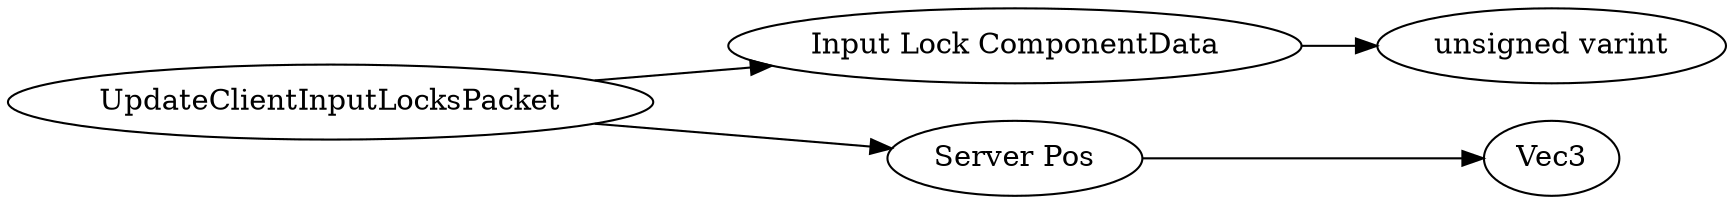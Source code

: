 digraph "UpdateClientInputLocksPacket" {
rankdir = LR
0
0 -> 1
1 -> 2
0 -> 3
3 -> 4

0 [label="UpdateClientInputLocksPacket",comment="name: \"UpdateClientInputLocksPacket\", typeName: \"\", id: 0, branchId: 196, recurseId: -1, attributes: 0, notes: \"\""];
1 [label="Input Lock ComponentData",comment="name: \"Input Lock ComponentData\", typeName: \"\", id: 1, branchId: 0, recurseId: -1, attributes: 0, notes: \"\""];
2 [label="unsigned varint",comment="name: \"unsigned varint\", typeName: \"\", id: 2, branchId: 0, recurseId: -1, attributes: 512, notes: \"\""];
3 [label="Server Pos",comment="name: \"Server Pos\", typeName: \"Vec3\", id: 3, branchId: 0, recurseId: -1, attributes: 256, notes: \"\""];
4 [label="Vec3",comment="name: \"Vec3\", typeName: \"\", id: 4, branchId: 0, recurseId: -1, attributes: 512, notes: \"\""];
{ rank = max;2;4}

}
